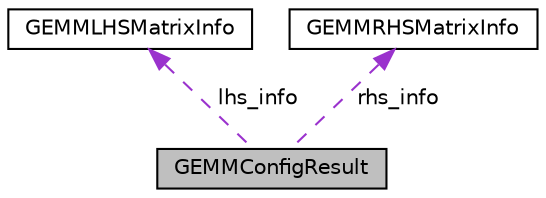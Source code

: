 digraph "GEMMConfigResult"
{
 // LATEX_PDF_SIZE
  edge [fontname="Helvetica",fontsize="10",labelfontname="Helvetica",labelfontsize="10"];
  node [fontname="Helvetica",fontsize="10",shape=record];
  Node1 [label="GEMMConfigResult",height=0.2,width=0.4,color="black", fillcolor="grey75", style="filled", fontcolor="black",tooltip="Result of querying about GEMM config ( GEMMLHSMatrixInfo and GEMMRHSMatrixInfo)"];
  Node2 -> Node1 [dir="back",color="darkorchid3",fontsize="10",style="dashed",label=" lhs_info" ,fontname="Helvetica"];
  Node2 [label="GEMMLHSMatrixInfo",height=0.2,width=0.4,color="black", fillcolor="white", style="filled",URL="$structarm__compute_1_1_g_e_m_m_l_h_s_matrix_info.xhtml",tooltip="GEMM LHS (Left Hand Side) matrix information."];
  Node3 -> Node1 [dir="back",color="darkorchid3",fontsize="10",style="dashed",label=" rhs_info" ,fontname="Helvetica"];
  Node3 [label="GEMMRHSMatrixInfo",height=0.2,width=0.4,color="black", fillcolor="white", style="filled",URL="$structarm__compute_1_1_g_e_m_m_r_h_s_matrix_info.xhtml",tooltip="GEMM RHS (Right Hand Side) matrix information."];
}
